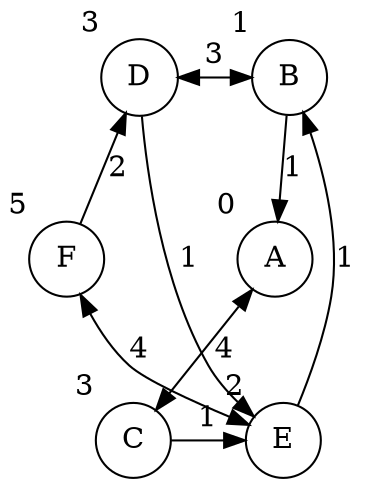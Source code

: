 digraph graph1 {
	node [shape=circle]
	{rank=same; "B"; "D";}
	{rank=same; "A"; "F";}
	{rank=same; "C"; "E";}

	"A" -> "C" [label=4, dir=both]
	"C" -> "E" [label=1]
	"E" -> "F" [label=4, dir=both]
	"F" -> "D" [label=2]
	"D" -> "B" [label=3, dir=both]
	"B" -> "A" [label=1]
	"E" -> "B" [label=1]
	"D" -> "E" [label=1]

	"A" [xlabel=0]
	"B" [xlabel=1]	
	"C" [xlabel=3]	
	"D" [xlabel=3]	
	"E" [xlabel=2]	
	"F" [xlabel=5]	
}	
